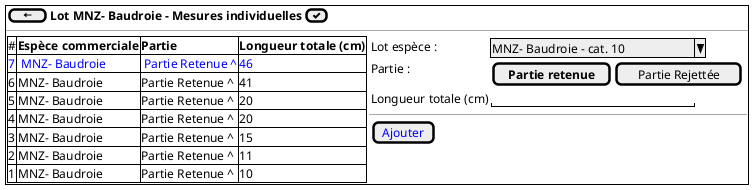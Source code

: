 @startsalt
 {+
  {  [ <&arrow-left> ] | <b>Lot MNZ- Baudroie - Mesures individuelles | [<&check>] }

  --

  {
	{#
      # | <b>Espèce commerciale        |  <b>Partie  | <b>Longueur totale (cm)
      <color:blue>7 | <color:blue> MNZ- Baudroie             | <color:blue> Partie Retenue ^ |  <color:blue>46
      6 | MNZ- Baudroie             | Partie Retenue ^ |  41
      5 | MNZ- Baudroie             | Partie Retenue ^ |  20
      4 | MNZ- Baudroie             | Partie Retenue ^ |  20
      3 | MNZ- Baudroie             | Partie Retenue ^ |  15
      2 | MNZ- Baudroie             | Partie Retenue ^ |  11
      1 | MNZ- Baudroie             | Partie Retenue ^ |  10
    } | {
        {
          Lot espèce :         | ^ MNZ- Baudroie - cat. 10 ^
          Partie :             | { [<b>Partie retenue] | [Partie Rejettée] }
          Longueur totale (cm) | "                         "
        }
        --
        { [<color:blue>Ajouter] }
      }
    }
  }
@endsalt
